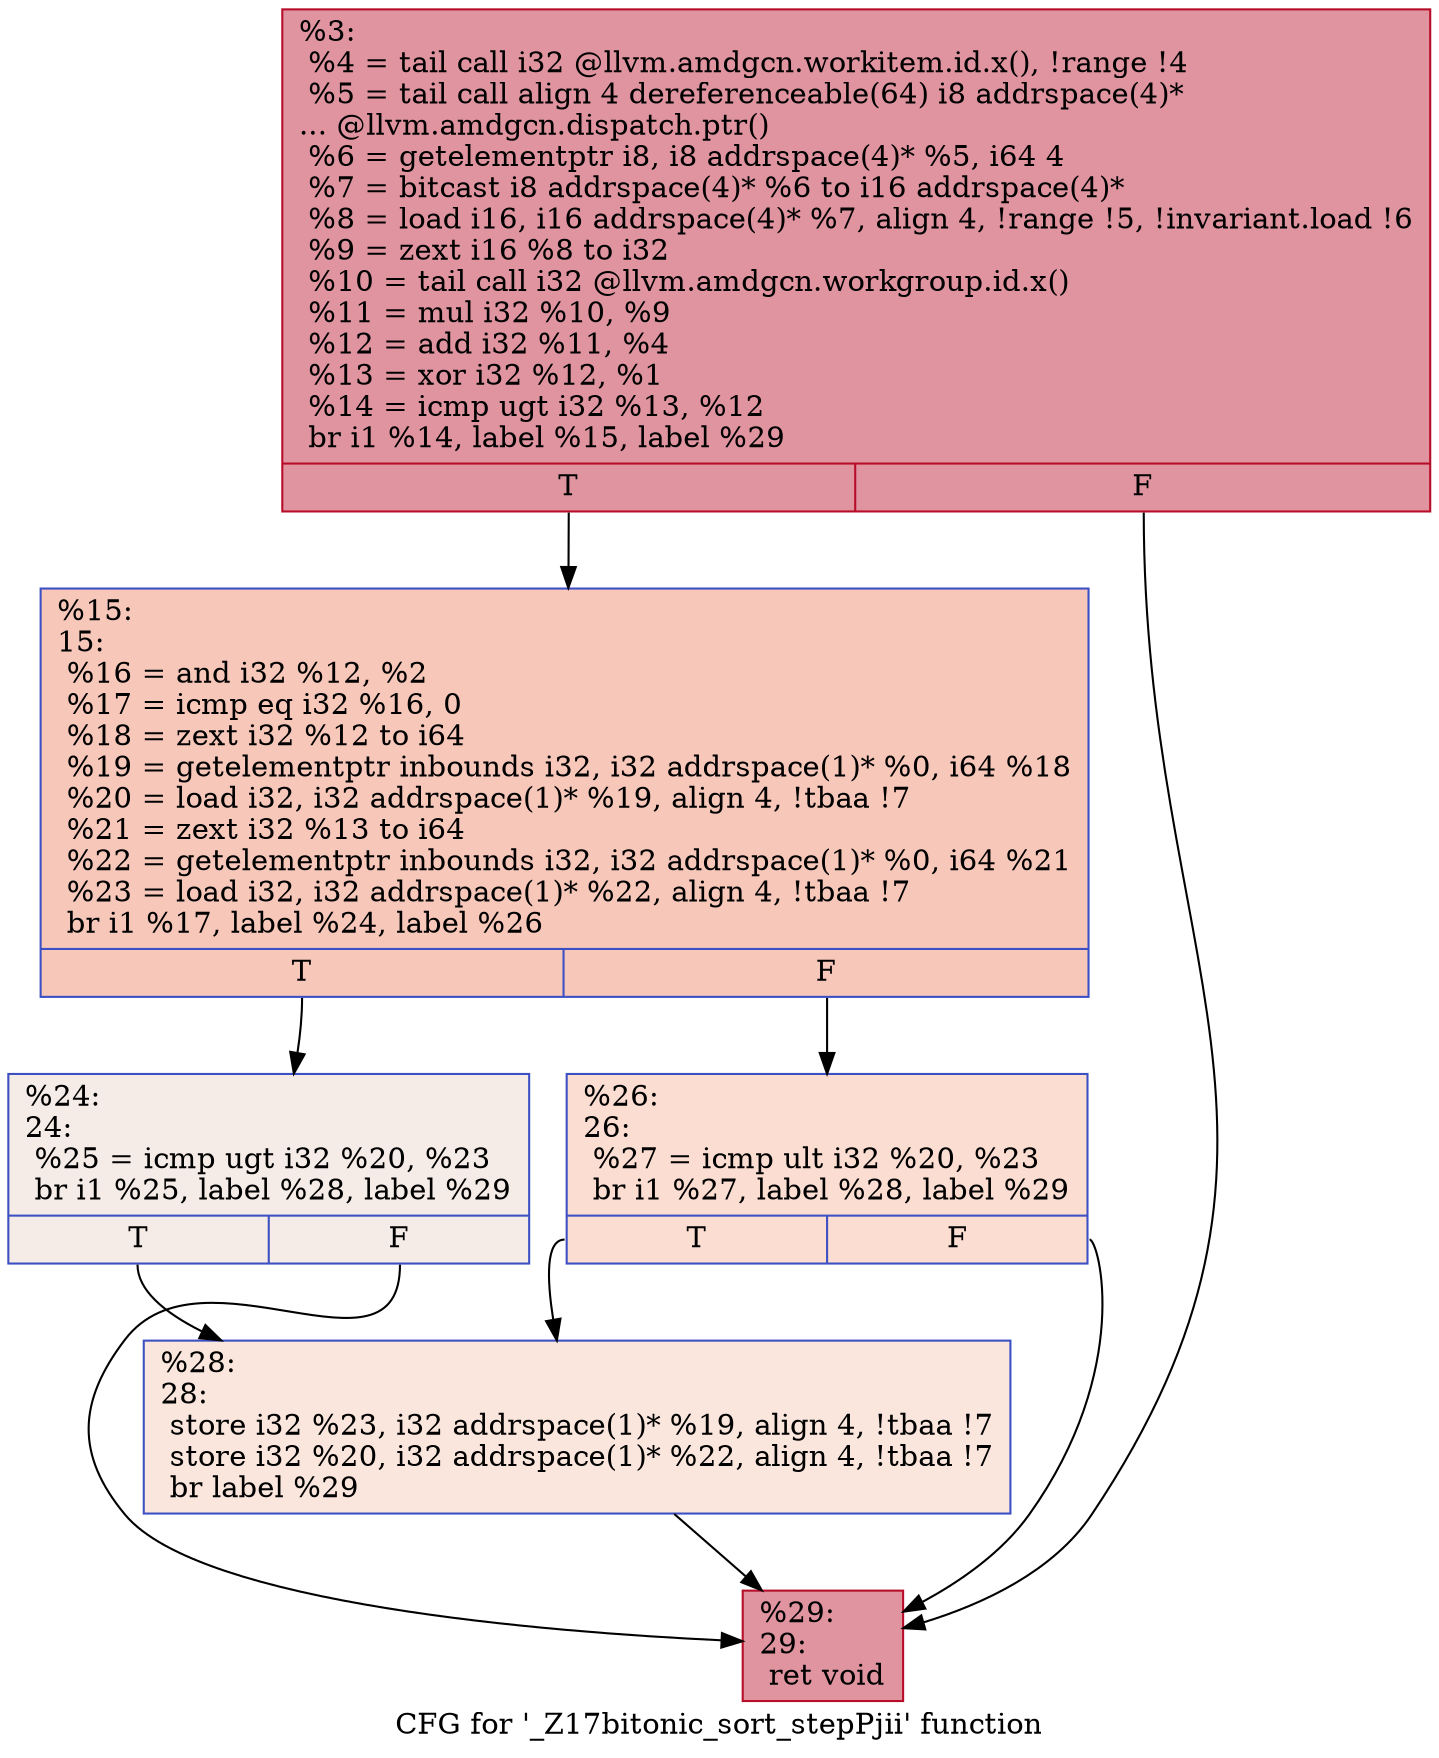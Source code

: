 digraph "CFG for '_Z17bitonic_sort_stepPjii' function" {
	label="CFG for '_Z17bitonic_sort_stepPjii' function";

	Node0x633f1e0 [shape=record,color="#b70d28ff", style=filled, fillcolor="#b70d2870",label="{%3:\l  %4 = tail call i32 @llvm.amdgcn.workitem.id.x(), !range !4\l  %5 = tail call align 4 dereferenceable(64) i8 addrspace(4)*\l... @llvm.amdgcn.dispatch.ptr()\l  %6 = getelementptr i8, i8 addrspace(4)* %5, i64 4\l  %7 = bitcast i8 addrspace(4)* %6 to i16 addrspace(4)*\l  %8 = load i16, i16 addrspace(4)* %7, align 4, !range !5, !invariant.load !6\l  %9 = zext i16 %8 to i32\l  %10 = tail call i32 @llvm.amdgcn.workgroup.id.x()\l  %11 = mul i32 %10, %9\l  %12 = add i32 %11, %4\l  %13 = xor i32 %12, %1\l  %14 = icmp ugt i32 %13, %12\l  br i1 %14, label %15, label %29\l|{<s0>T|<s1>F}}"];
	Node0x633f1e0:s0 -> Node0x6341110;
	Node0x633f1e0:s1 -> Node0x63411a0;
	Node0x6341110 [shape=record,color="#3d50c3ff", style=filled, fillcolor="#ec7f6370",label="{%15:\l15:                                               \l  %16 = and i32 %12, %2\l  %17 = icmp eq i32 %16, 0\l  %18 = zext i32 %12 to i64\l  %19 = getelementptr inbounds i32, i32 addrspace(1)* %0, i64 %18\l  %20 = load i32, i32 addrspace(1)* %19, align 4, !tbaa !7\l  %21 = zext i32 %13 to i64\l  %22 = getelementptr inbounds i32, i32 addrspace(1)* %0, i64 %21\l  %23 = load i32, i32 addrspace(1)* %22, align 4, !tbaa !7\l  br i1 %17, label %24, label %26\l|{<s0>T|<s1>F}}"];
	Node0x6341110:s0 -> Node0x6341ef0;
	Node0x6341110:s1 -> Node0x6341f80;
	Node0x6341ef0 [shape=record,color="#3d50c3ff", style=filled, fillcolor="#ead5c970",label="{%24:\l24:                                               \l  %25 = icmp ugt i32 %20, %23\l  br i1 %25, label %28, label %29\l|{<s0>T|<s1>F}}"];
	Node0x6341ef0:s0 -> Node0x6342150;
	Node0x6341ef0:s1 -> Node0x63411a0;
	Node0x6341f80 [shape=record,color="#3d50c3ff", style=filled, fillcolor="#f7b39670",label="{%26:\l26:                                               \l  %27 = icmp ult i32 %20, %23\l  br i1 %27, label %28, label %29\l|{<s0>T|<s1>F}}"];
	Node0x6341f80:s0 -> Node0x6342150;
	Node0x6341f80:s1 -> Node0x63411a0;
	Node0x6342150 [shape=record,color="#3d50c3ff", style=filled, fillcolor="#f3c7b170",label="{%28:\l28:                                               \l  store i32 %23, i32 addrspace(1)* %19, align 4, !tbaa !7\l  store i32 %20, i32 addrspace(1)* %22, align 4, !tbaa !7\l  br label %29\l}"];
	Node0x6342150 -> Node0x63411a0;
	Node0x63411a0 [shape=record,color="#b70d28ff", style=filled, fillcolor="#b70d2870",label="{%29:\l29:                                               \l  ret void\l}"];
}
